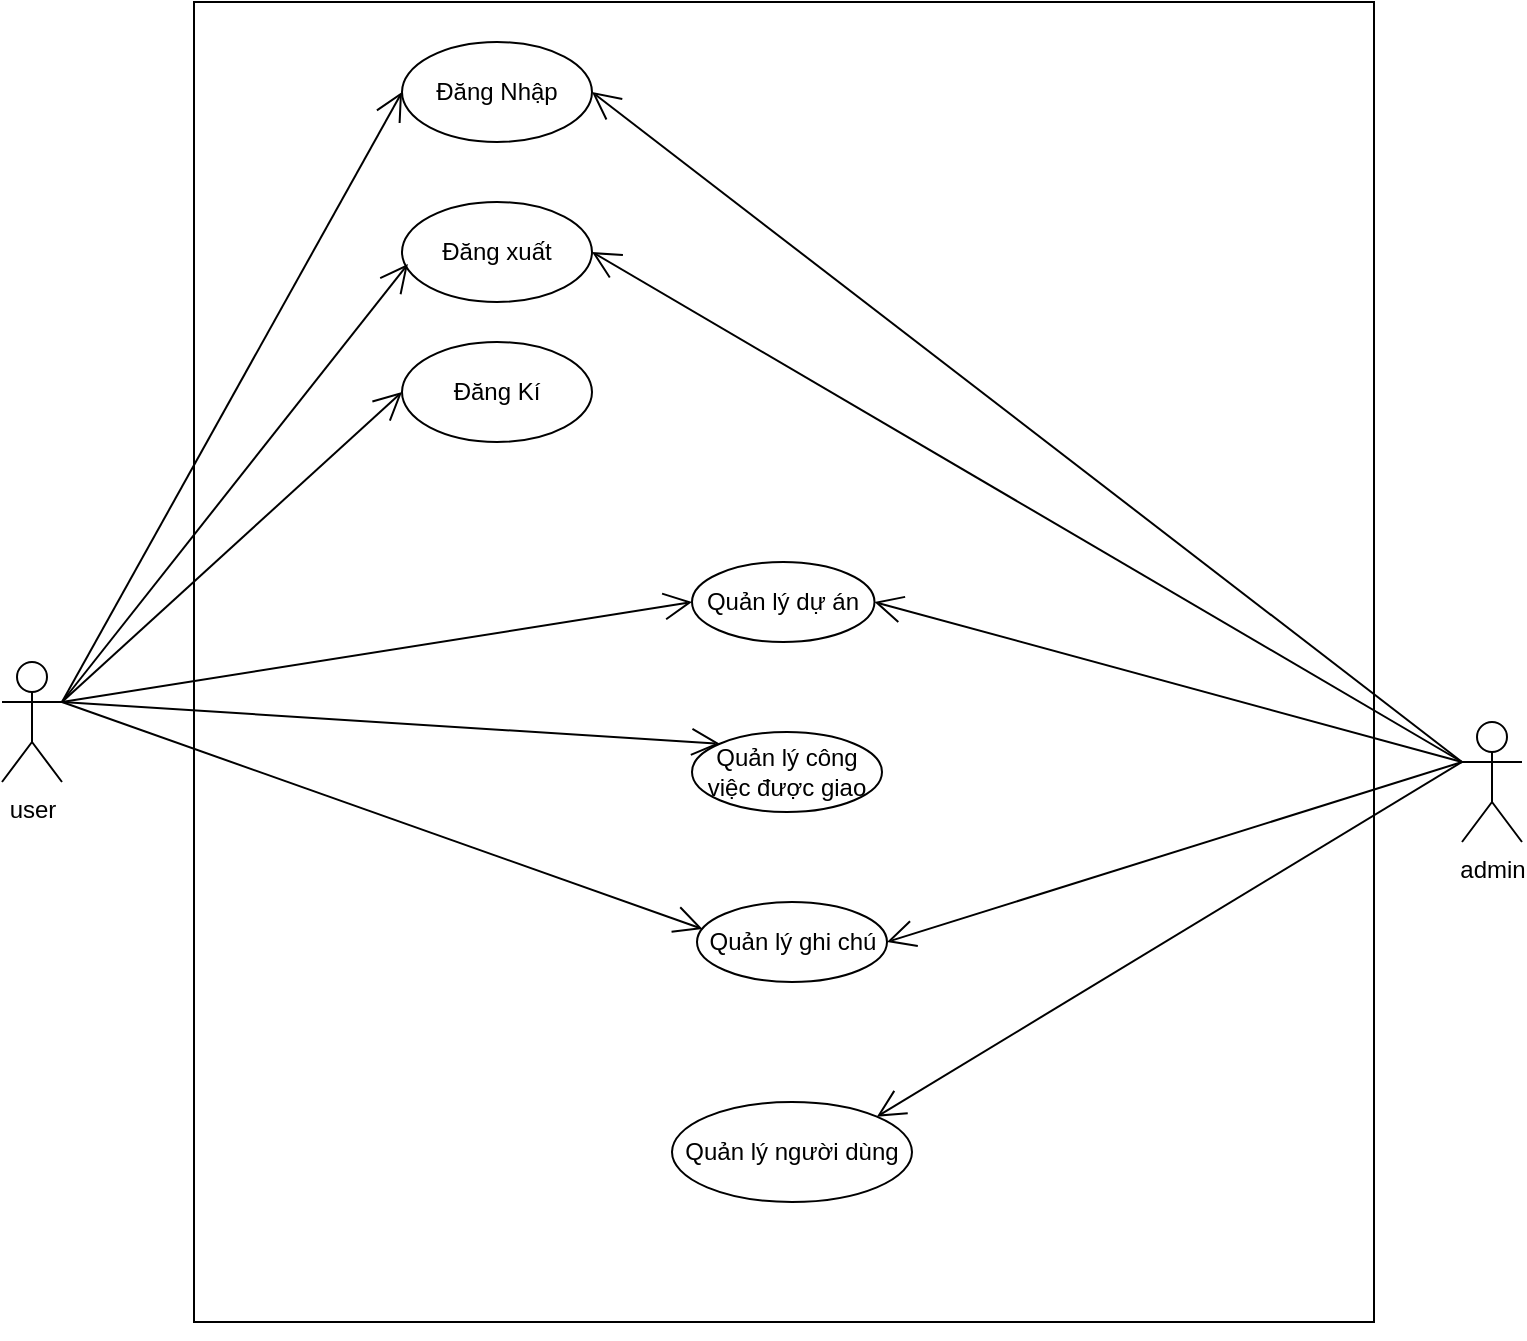 <mxfile version="20.8.24" type="device"><diagram name="Page-1" id="BGlgLIdZQmHvLlFR0u74"><mxGraphModel dx="159" dy="4942" grid="1" gridSize="10" guides="1" tooltips="1" connect="1" arrows="1" fold="1" page="1" pageScale="1" pageWidth="850" pageHeight="1100" math="0" shadow="0"><root><mxCell id="0"/><mxCell id="1" parent="0"/><mxCell id="tWH3ndNU9Qk6mwdvuk7c-1" value="" style="rounded=0;whiteSpace=wrap;html=1;" parent="1" vertex="1"><mxGeometry x="946" y="-3540" width="590" height="660" as="geometry"/></mxCell><mxCell id="tWH3ndNU9Qk6mwdvuk7c-2" value="admin" style="shape=umlActor;verticalLabelPosition=bottom;verticalAlign=top;html=1;" parent="1" vertex="1"><mxGeometry x="1580" y="-3180" width="30" height="60" as="geometry"/></mxCell><mxCell id="tWH3ndNU9Qk6mwdvuk7c-3" value="user" style="shape=umlActor;verticalLabelPosition=bottom;verticalAlign=top;html=1;" parent="1" vertex="1"><mxGeometry x="850" y="-3210" width="30" height="60" as="geometry"/></mxCell><mxCell id="tWH3ndNU9Qk6mwdvuk7c-4" style="edgeStyle=orthogonalEdgeStyle;rounded=0;orthogonalLoop=1;jettySize=auto;html=1;exitX=0.5;exitY=1;exitDx=0;exitDy=0;" parent="1" source="tWH3ndNU9Qk6mwdvuk7c-1" target="tWH3ndNU9Qk6mwdvuk7c-1" edge="1"><mxGeometry relative="1" as="geometry"/></mxCell><mxCell id="tWH3ndNU9Qk6mwdvuk7c-5" value="Đăng Nhập" style="ellipse;whiteSpace=wrap;html=1;" parent="1" vertex="1"><mxGeometry x="1050" y="-3520" width="95" height="50" as="geometry"/></mxCell><mxCell id="tWH3ndNU9Qk6mwdvuk7c-6" value="Đăng xuất" style="ellipse;whiteSpace=wrap;html=1;" parent="1" vertex="1"><mxGeometry x="1050" y="-3440" width="95" height="50" as="geometry"/></mxCell><mxCell id="tWH3ndNU9Qk6mwdvuk7c-7" value="Đăng Kí" style="ellipse;whiteSpace=wrap;html=1;" parent="1" vertex="1"><mxGeometry x="1050" y="-3370" width="95" height="50" as="geometry"/></mxCell><mxCell id="tWH3ndNU9Qk6mwdvuk7c-8" value="" style="endArrow=open;endFill=1;endSize=12;html=1;rounded=0;entryX=0;entryY=0.5;entryDx=0;entryDy=0;exitX=1;exitY=0.333;exitDx=0;exitDy=0;exitPerimeter=0;" parent="1" source="tWH3ndNU9Qk6mwdvuk7c-3" target="tWH3ndNU9Qk6mwdvuk7c-5" edge="1"><mxGeometry width="160" relative="1" as="geometry"><mxPoint x="1170" y="-3280" as="sourcePoint"/><mxPoint x="1330" y="-3280" as="targetPoint"/></mxGeometry></mxCell><mxCell id="tWH3ndNU9Qk6mwdvuk7c-9" value="" style="endArrow=open;endFill=1;endSize=12;html=1;rounded=0;entryX=1;entryY=0.5;entryDx=0;entryDy=0;exitX=0;exitY=0.333;exitDx=0;exitDy=0;exitPerimeter=0;" parent="1" source="tWH3ndNU9Qk6mwdvuk7c-2" target="tWH3ndNU9Qk6mwdvuk7c-5" edge="1"><mxGeometry width="160" relative="1" as="geometry"><mxPoint x="890" y="-3180" as="sourcePoint"/><mxPoint x="1060" y="-3445" as="targetPoint"/></mxGeometry></mxCell><mxCell id="tWH3ndNU9Qk6mwdvuk7c-10" value="" style="endArrow=open;endFill=1;endSize=12;html=1;rounded=0;entryX=1;entryY=0.5;entryDx=0;entryDy=0;" parent="1" target="tWH3ndNU9Qk6mwdvuk7c-6" edge="1"><mxGeometry width="160" relative="1" as="geometry"><mxPoint x="1580" y="-3160" as="sourcePoint"/><mxPoint x="1145" y="-3385" as="targetPoint"/></mxGeometry></mxCell><mxCell id="tWH3ndNU9Qk6mwdvuk7c-11" value="" style="endArrow=open;endFill=1;endSize=12;html=1;rounded=0;entryX=0.031;entryY=0.621;entryDx=0;entryDy=0;entryPerimeter=0;" parent="1" target="tWH3ndNU9Qk6mwdvuk7c-6" edge="1"><mxGeometry width="160" relative="1" as="geometry"><mxPoint x="880" y="-3190" as="sourcePoint"/><mxPoint x="1060" y="-3445" as="targetPoint"/></mxGeometry></mxCell><mxCell id="tWH3ndNU9Qk6mwdvuk7c-12" value="" style="endArrow=open;endFill=1;endSize=12;html=1;rounded=0;entryX=0;entryY=0.5;entryDx=0;entryDy=0;" parent="1" target="tWH3ndNU9Qk6mwdvuk7c-7" edge="1"><mxGeometry width="160" relative="1" as="geometry"><mxPoint x="880" y="-3190" as="sourcePoint"/><mxPoint x="1063" y="-3369" as="targetPoint"/></mxGeometry></mxCell><mxCell id="tWH3ndNU9Qk6mwdvuk7c-13" value="Quản lý dự án" style="ellipse;whiteSpace=wrap;html=1;" parent="1" vertex="1"><mxGeometry x="1195" y="-3260" width="91.25" height="40" as="geometry"/></mxCell><mxCell id="tWH3ndNU9Qk6mwdvuk7c-14" value="Quản lý công việc được giao" style="ellipse;whiteSpace=wrap;html=1;" parent="1" vertex="1"><mxGeometry x="1195" y="-3175" width="95" height="40" as="geometry"/></mxCell><mxCell id="tWH3ndNU9Qk6mwdvuk7c-15" value="Quản lý ghi chú" style="ellipse;whiteSpace=wrap;html=1;" parent="1" vertex="1"><mxGeometry x="1197.5" y="-3090" width="95" height="40" as="geometry"/></mxCell><mxCell id="tWH3ndNU9Qk6mwdvuk7c-16" value="Quản lý người dùng" style="ellipse;whiteSpace=wrap;html=1;" parent="1" vertex="1"><mxGeometry x="1185" y="-2990" width="120" height="50" as="geometry"/></mxCell><mxCell id="tWH3ndNU9Qk6mwdvuk7c-17" value="" style="endArrow=open;endFill=1;endSize=12;html=1;rounded=0;entryX=0;entryY=0.5;entryDx=0;entryDy=0;" parent="1" target="tWH3ndNU9Qk6mwdvuk7c-13" edge="1"><mxGeometry width="160" relative="1" as="geometry"><mxPoint x="880" y="-3190" as="sourcePoint"/><mxPoint x="1060" y="-3345" as="targetPoint"/></mxGeometry></mxCell><mxCell id="tWH3ndNU9Qk6mwdvuk7c-18" value="" style="endArrow=open;endFill=1;endSize=12;html=1;rounded=0;entryX=0;entryY=0;entryDx=0;entryDy=0;" parent="1" target="tWH3ndNU9Qk6mwdvuk7c-14" edge="1"><mxGeometry width="160" relative="1" as="geometry"><mxPoint x="880" y="-3190" as="sourcePoint"/><mxPoint x="1205" y="-3230" as="targetPoint"/></mxGeometry></mxCell><mxCell id="tWH3ndNU9Qk6mwdvuk7c-19" value="" style="endArrow=open;endFill=1;endSize=12;html=1;rounded=0;entryX=0.029;entryY=0.337;entryDx=0;entryDy=0;entryPerimeter=0;" parent="1" target="tWH3ndNU9Qk6mwdvuk7c-15" edge="1"><mxGeometry width="160" relative="1" as="geometry"><mxPoint x="880" y="-3190" as="sourcePoint"/><mxPoint x="1217" y="-3159" as="targetPoint"/></mxGeometry></mxCell><mxCell id="tWH3ndNU9Qk6mwdvuk7c-20" value="" style="endArrow=open;endFill=1;endSize=12;html=1;rounded=0;entryX=1;entryY=0;entryDx=0;entryDy=0;exitX=0;exitY=0.333;exitDx=0;exitDy=0;exitPerimeter=0;" parent="1" source="tWH3ndNU9Qk6mwdvuk7c-2" target="tWH3ndNU9Qk6mwdvuk7c-16" edge="1"><mxGeometry width="160" relative="1" as="geometry"><mxPoint x="890" y="-3180" as="sourcePoint"/><mxPoint x="1204" y="-3047" as="targetPoint"/></mxGeometry></mxCell><mxCell id="tWH3ndNU9Qk6mwdvuk7c-21" style="edgeStyle=orthogonalEdgeStyle;rounded=0;orthogonalLoop=1;jettySize=auto;html=1;exitX=0.5;exitY=1;exitDx=0;exitDy=0;" parent="1" source="tWH3ndNU9Qk6mwdvuk7c-15" target="tWH3ndNU9Qk6mwdvuk7c-15" edge="1"><mxGeometry relative="1" as="geometry"/></mxCell><mxCell id="tWH3ndNU9Qk6mwdvuk7c-22" value="" style="endArrow=open;endFill=1;endSize=12;html=1;rounded=0;entryX=1;entryY=0.5;entryDx=0;entryDy=0;" parent="1" target="tWH3ndNU9Qk6mwdvuk7c-13" edge="1"><mxGeometry width="160" relative="1" as="geometry"><mxPoint x="1580" y="-3160" as="sourcePoint"/><mxPoint x="1297" y="-2973" as="targetPoint"/></mxGeometry></mxCell><mxCell id="tWH3ndNU9Qk6mwdvuk7c-23" value="" style="endArrow=open;endFill=1;endSize=12;html=1;rounded=0;entryX=1;entryY=0.5;entryDx=0;entryDy=0;" parent="1" target="tWH3ndNU9Qk6mwdvuk7c-15" edge="1"><mxGeometry width="160" relative="1" as="geometry"><mxPoint x="1580" y="-3160" as="sourcePoint"/><mxPoint x="1288" y="-3016.5" as="targetPoint"/></mxGeometry></mxCell></root></mxGraphModel></diagram></mxfile>